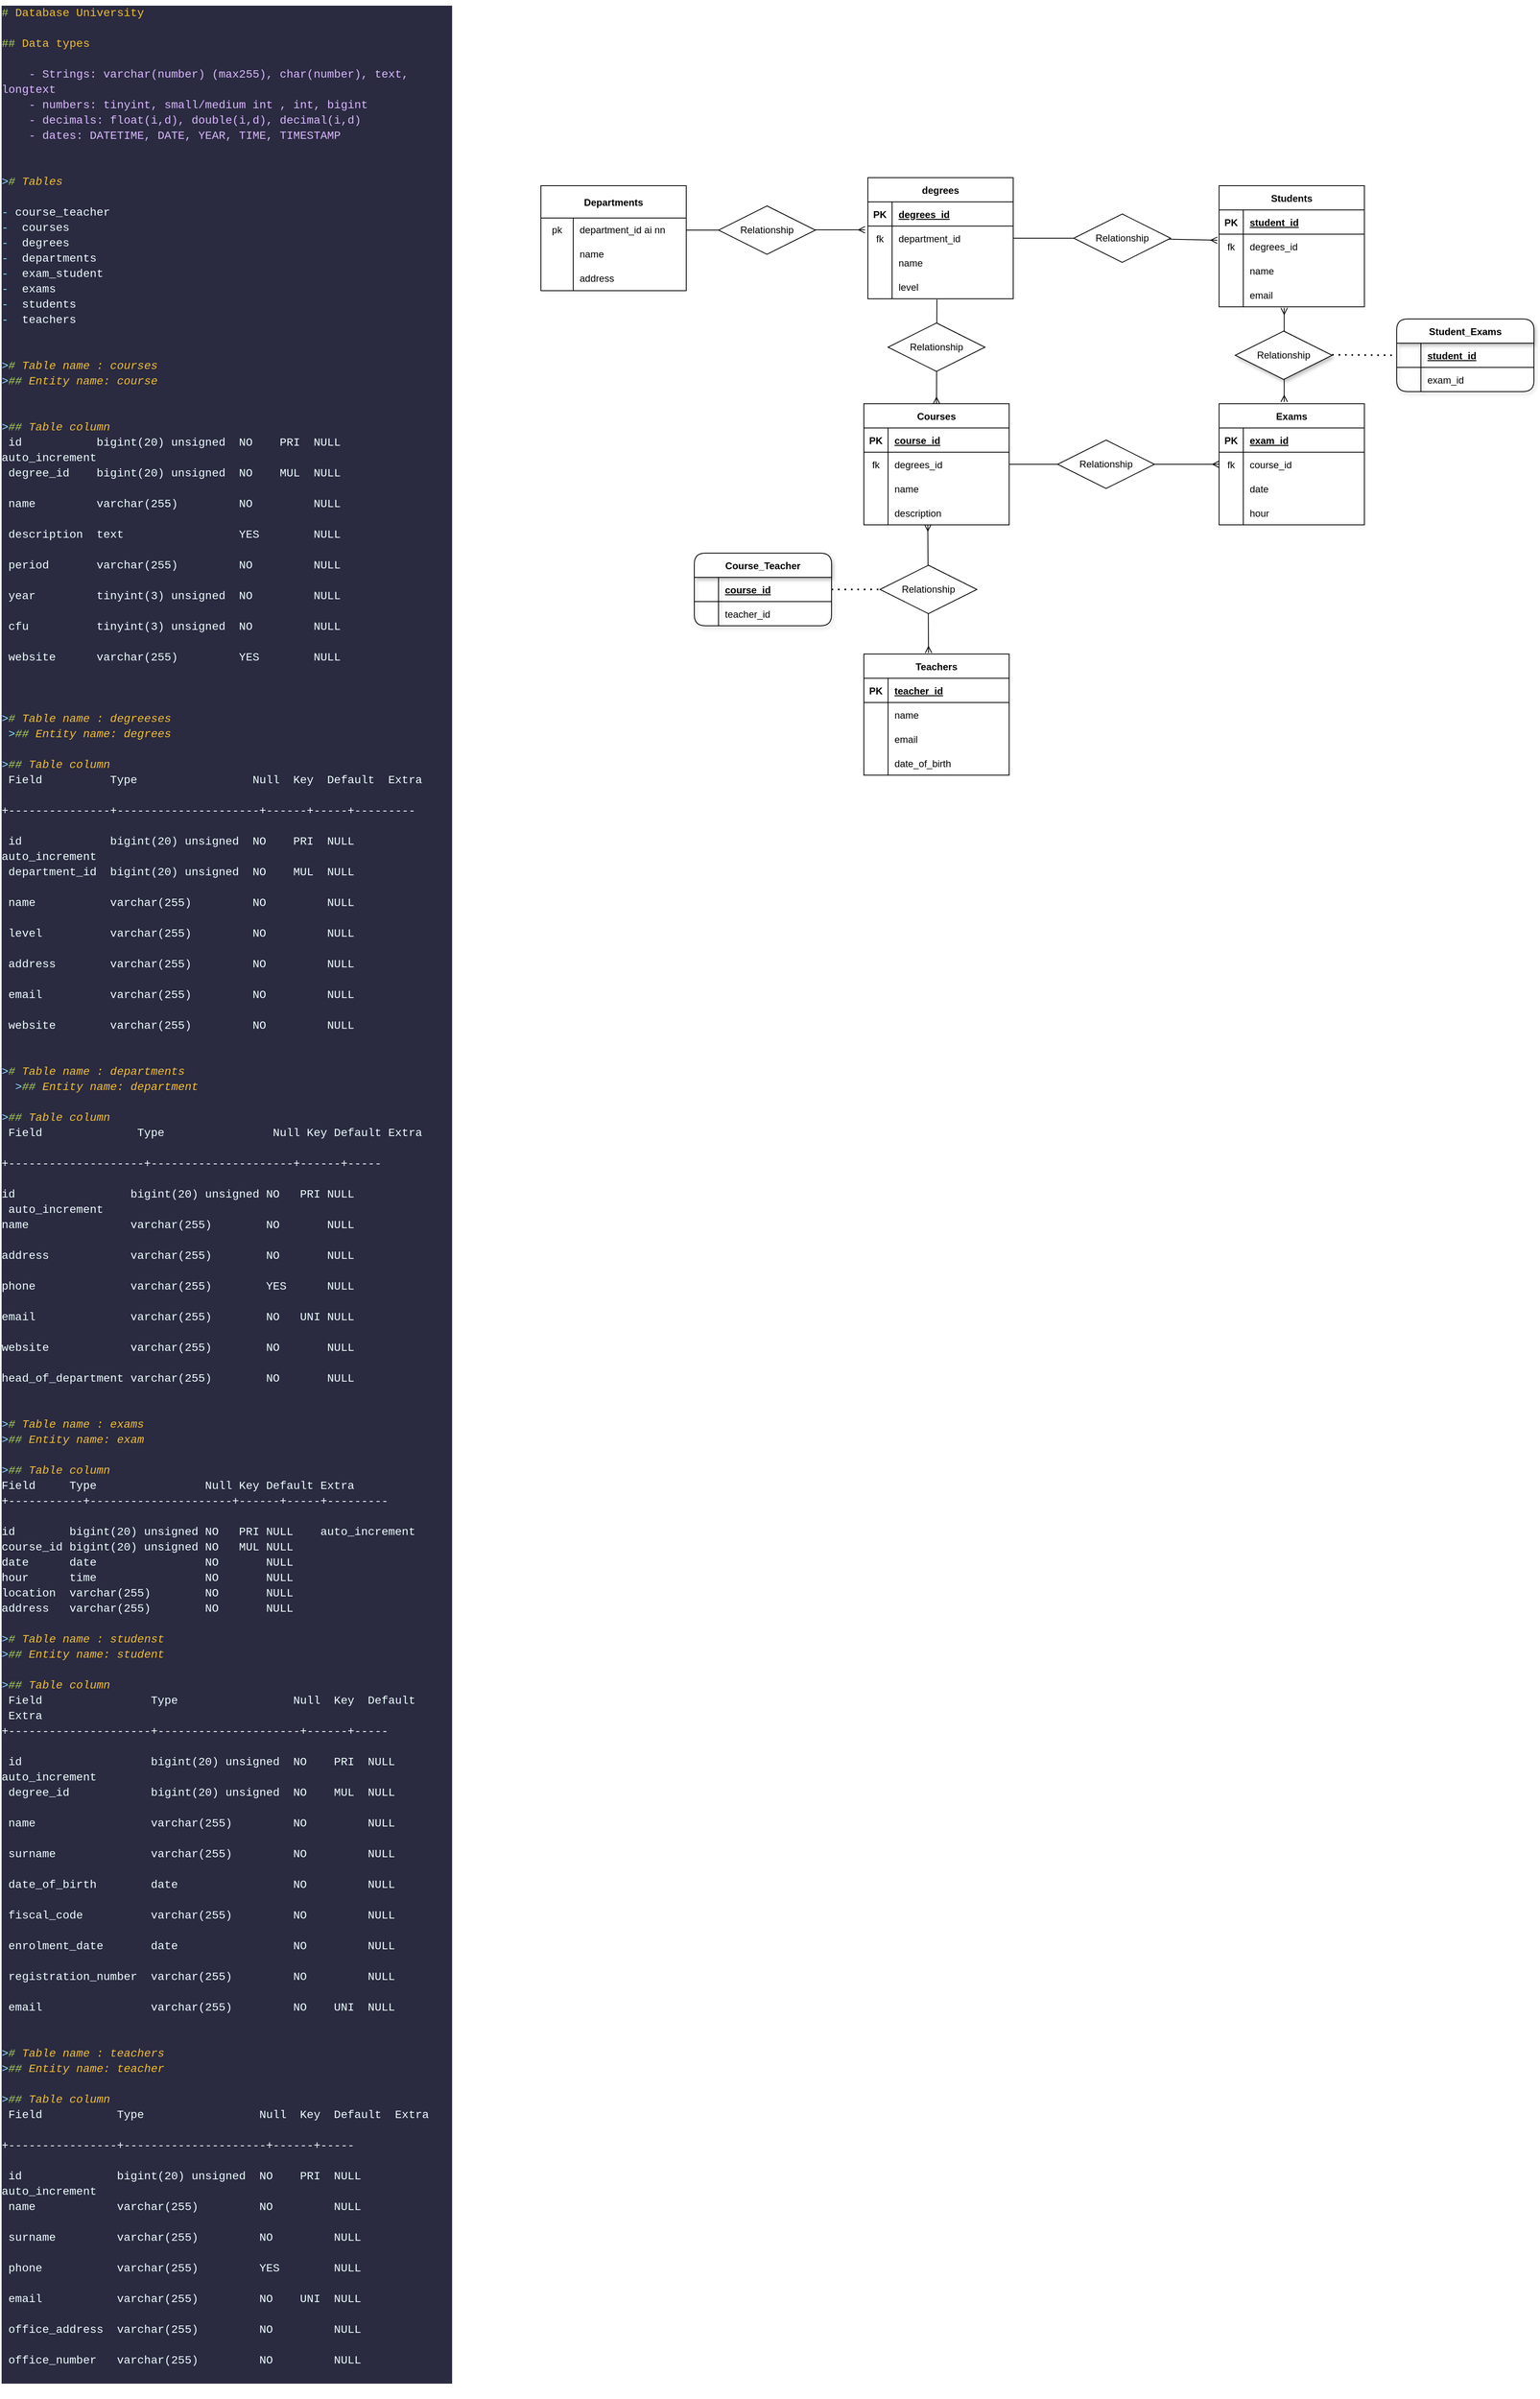 <mxfile>
    <diagram id="84RbEI6IUM697kmq_Zhr" name="Page-1">
        <mxGraphModel dx="1285" dy="1439" grid="1" gridSize="10" guides="1" tooltips="1" connect="1" arrows="1" fold="1" page="1" pageScale="1" pageWidth="850" pageHeight="1100" math="0" shadow="0">
            <root>
                <mxCell id="0"/>
                <mxCell id="1" parent="0"/>
                <mxCell id="3" value="Departments" style="shape=table;startSize=40;container=1;collapsible=0;childLayout=tableLayout;fixedRows=1;rowLines=0;fontStyle=1;" vertex="1" parent="1">
                    <mxGeometry x="-160" y="50" width="180" height="130" as="geometry"/>
                </mxCell>
                <mxCell id="4" value="" style="shape=tableRow;horizontal=0;startSize=0;swimlaneHead=0;swimlaneBody=0;top=0;left=0;bottom=0;right=0;collapsible=0;dropTarget=0;fillColor=none;points=[[0,0.5],[1,0.5]];portConstraint=eastwest;" vertex="1" parent="3">
                    <mxGeometry y="40" width="180" height="30" as="geometry"/>
                </mxCell>
                <mxCell id="5" value="pk" style="shape=partialRectangle;html=1;whiteSpace=wrap;connectable=0;fillColor=none;top=0;left=0;bottom=0;right=0;overflow=hidden;pointerEvents=1;" vertex="1" parent="4">
                    <mxGeometry width="40" height="30" as="geometry">
                        <mxRectangle width="40" height="30" as="alternateBounds"/>
                    </mxGeometry>
                </mxCell>
                <mxCell id="6" value="department_id ai nn&amp;nbsp;" style="shape=partialRectangle;html=1;whiteSpace=wrap;connectable=0;fillColor=none;top=0;left=0;bottom=0;right=0;align=left;spacingLeft=6;overflow=hidden;" vertex="1" parent="4">
                    <mxGeometry x="40" width="140" height="30" as="geometry">
                        <mxRectangle width="140" height="30" as="alternateBounds"/>
                    </mxGeometry>
                </mxCell>
                <mxCell id="7" value="" style="shape=tableRow;horizontal=0;startSize=0;swimlaneHead=0;swimlaneBody=0;top=0;left=0;bottom=0;right=0;collapsible=0;dropTarget=0;fillColor=none;points=[[0,0.5],[1,0.5]];portConstraint=eastwest;" vertex="1" parent="3">
                    <mxGeometry y="70" width="180" height="30" as="geometry"/>
                </mxCell>
                <mxCell id="8" value="" style="shape=partialRectangle;html=1;whiteSpace=wrap;connectable=0;fillColor=none;top=0;left=0;bottom=0;right=0;overflow=hidden;" vertex="1" parent="7">
                    <mxGeometry width="40" height="30" as="geometry">
                        <mxRectangle width="40" height="30" as="alternateBounds"/>
                    </mxGeometry>
                </mxCell>
                <mxCell id="9" value="name" style="shape=partialRectangle;html=1;whiteSpace=wrap;connectable=0;fillColor=none;top=0;left=0;bottom=0;right=0;align=left;spacingLeft=6;overflow=hidden;" vertex="1" parent="7">
                    <mxGeometry x="40" width="140" height="30" as="geometry">
                        <mxRectangle width="140" height="30" as="alternateBounds"/>
                    </mxGeometry>
                </mxCell>
                <mxCell id="10" value="" style="shape=tableRow;horizontal=0;startSize=0;swimlaneHead=0;swimlaneBody=0;top=0;left=0;bottom=0;right=0;collapsible=0;dropTarget=0;fillColor=none;points=[[0,0.5],[1,0.5]];portConstraint=eastwest;" vertex="1" parent="3">
                    <mxGeometry y="100" width="180" height="30" as="geometry"/>
                </mxCell>
                <mxCell id="11" value="" style="shape=partialRectangle;html=1;whiteSpace=wrap;connectable=0;fillColor=none;top=0;left=0;bottom=0;right=0;overflow=hidden;" vertex="1" parent="10">
                    <mxGeometry width="40" height="30" as="geometry">
                        <mxRectangle width="40" height="30" as="alternateBounds"/>
                    </mxGeometry>
                </mxCell>
                <mxCell id="12" value="address" style="shape=partialRectangle;html=1;whiteSpace=wrap;connectable=0;fillColor=none;top=0;left=0;bottom=0;right=0;align=left;spacingLeft=6;overflow=hidden;" vertex="1" parent="10">
                    <mxGeometry x="40" width="140" height="30" as="geometry">
                        <mxRectangle width="140" height="30" as="alternateBounds"/>
                    </mxGeometry>
                </mxCell>
                <mxCell id="13" value="&lt;div style=&quot;color: rgb(223, 223, 226); background-color: rgb(42, 42, 64); font-family: Consolas, &amp;quot;Courier New&amp;quot;, monospace; font-weight: normal; font-size: 14px; line-height: 19px;&quot;&gt;&lt;div&gt;&lt;span style=&quot;color: #acd157;&quot;&gt;# &lt;/span&gt;&lt;span style=&quot;color: #f1be32;&quot;&gt;Database University&lt;/span&gt;&lt;/div&gt;&lt;br&gt;&lt;div&gt;&lt;span style=&quot;color: #acd157;&quot;&gt;## &lt;/span&gt;&lt;span style=&quot;color: #f1be32;&quot;&gt;Data types&lt;/span&gt;&lt;/div&gt;&lt;br&gt;&lt;div&gt;&lt;span style=&quot;color: #dbb8ff;&quot;&gt;&amp;nbsp; &amp;nbsp; - Strings: varchar(number) (max255), char(number), text, longtext&lt;/span&gt;&lt;/div&gt;&lt;div&gt;&lt;span style=&quot;color: #dbb8ff;&quot;&gt;&amp;nbsp; &amp;nbsp; - numbers: tinyint, small/medium int , int, bigint &amp;nbsp; &amp;nbsp; &amp;nbsp; &amp;nbsp;&lt;/span&gt;&lt;/div&gt;&lt;div&gt;&lt;span style=&quot;color: #dbb8ff;&quot;&gt;&amp;nbsp; &amp;nbsp; - decimals: float(i,d), double(i,d), decimal(i,d)&lt;/span&gt;&lt;/div&gt;&lt;div&gt;&lt;span style=&quot;color: #dbb8ff;&quot;&gt;&amp;nbsp; &amp;nbsp; - dates: DATETIME, DATE, YEAR, TIME, TIMESTAMP&lt;/span&gt;&lt;/div&gt;&lt;br&gt;&lt;br&gt;&lt;div&gt;&lt;span style=&quot;color: #89ddff;font-style: italic;&quot;&gt;&amp;gt;&lt;/span&gt;&lt;span style=&quot;color: #acd157;font-style: italic;&quot;&gt;# &lt;/span&gt;&lt;span style=&quot;color: #f1be32;font-style: italic;&quot;&gt;Tables&lt;/span&gt;&lt;/div&gt;&lt;br&gt;&lt;div&gt;&lt;span style=&quot;color: #89ddff;&quot;&gt;-&lt;/span&gt;&lt;span style=&quot;color: #eeffff;&quot;&gt; course_teacher &amp;nbsp; &amp;nbsp; &amp;nbsp; &amp;nbsp; &amp;nbsp;&lt;/span&gt;&lt;/div&gt;&lt;div&gt;&lt;span style=&quot;color: #89ddff;&quot;&gt;-&lt;/span&gt;&lt;span style=&quot;color: #eeffff;&quot;&gt; &amp;nbsp;courses &amp;nbsp; &amp;nbsp; &amp;nbsp; &amp;nbsp; &amp;nbsp; &amp;nbsp; &amp;nbsp; &amp;nbsp; &lt;/span&gt;&lt;/div&gt;&lt;div&gt;&lt;span style=&quot;color: #89ddff;&quot;&gt;-&lt;/span&gt;&lt;span style=&quot;color: #eeffff;&quot;&gt; &amp;nbsp;degrees &amp;nbsp; &amp;nbsp; &amp;nbsp; &amp;nbsp; &amp;nbsp; &amp;nbsp; &amp;nbsp; &amp;nbsp; &lt;/span&gt;&lt;/div&gt;&lt;div&gt;&lt;span style=&quot;color: #89ddff;&quot;&gt;-&lt;/span&gt;&lt;span style=&quot;color: #eeffff;&quot;&gt; &amp;nbsp;departments &amp;nbsp; &amp;nbsp; &amp;nbsp; &amp;nbsp; &amp;nbsp; &amp;nbsp; &lt;/span&gt;&lt;/div&gt;&lt;div&gt;&lt;span style=&quot;color: #89ddff;&quot;&gt;-&lt;/span&gt;&lt;span style=&quot;color: #eeffff;&quot;&gt; &amp;nbsp;exam_student &amp;nbsp; &amp;nbsp; &amp;nbsp; &amp;nbsp; &amp;nbsp; &amp;nbsp;&lt;/span&gt;&lt;/div&gt;&lt;div&gt;&lt;span style=&quot;color: #89ddff;&quot;&gt;-&lt;/span&gt;&lt;span style=&quot;color: #eeffff;&quot;&gt; &amp;nbsp;exams &amp;nbsp; &amp;nbsp; &amp;nbsp; &amp;nbsp; &amp;nbsp; &amp;nbsp; &amp;nbsp; &amp;nbsp; &amp;nbsp; &lt;/span&gt;&lt;/div&gt;&lt;div&gt;&lt;span style=&quot;color: #89ddff;&quot;&gt;-&lt;/span&gt;&lt;span style=&quot;color: #eeffff;&quot;&gt; &amp;nbsp;students &amp;nbsp; &amp;nbsp; &amp;nbsp; &amp;nbsp; &amp;nbsp; &amp;nbsp; &amp;nbsp; &amp;nbsp;&lt;/span&gt;&lt;/div&gt;&lt;div&gt;&lt;span style=&quot;color: #89ddff;&quot;&gt;-&lt;/span&gt;&lt;span style=&quot;color: #eeffff;&quot;&gt; &amp;nbsp;teachers &amp;nbsp; &amp;nbsp; &lt;/span&gt;&lt;/div&gt;&lt;br&gt;&lt;br&gt;&lt;div&gt;&lt;span style=&quot;color: #89ddff;font-style: italic;&quot;&gt;&amp;gt;&lt;/span&gt;&lt;span style=&quot;color: #acd157;font-style: italic;&quot;&gt;# &lt;/span&gt;&lt;span style=&quot;color: #f1be32;font-style: italic;&quot;&gt;Table name : courses&lt;/span&gt;&lt;/div&gt;&lt;div&gt;&lt;span style=&quot;color: #89ddff;font-style: italic;&quot;&gt;&amp;gt;&lt;/span&gt;&lt;span style=&quot;color: #acd157;font-style: italic;&quot;&gt;## &lt;/span&gt;&lt;span style=&quot;color: #f1be32;font-style: italic;&quot;&gt;Entity name: course&lt;/span&gt;&lt;/div&gt;&lt;br&gt;&lt;br&gt;&lt;div&gt;&lt;span style=&quot;color: #89ddff;font-style: italic;&quot;&gt;&amp;gt;&lt;/span&gt;&lt;span style=&quot;color: #acd157;font-style: italic;&quot;&gt;## &lt;/span&gt;&lt;span style=&quot;color: #f1be32;font-style: italic;&quot;&gt;Table column&lt;/span&gt;&lt;span style=&quot;color: #acd157;font-style: italic;&quot;&gt; &lt;/span&gt;&lt;/div&gt;&lt;div&gt;&lt;span style=&quot;color: #eeffff;&quot;&gt;&amp;nbsp;id &amp;nbsp; &amp;nbsp; &amp;nbsp; &amp;nbsp; &amp;nbsp; bigint(20) unsigned &amp;nbsp;NO &amp;nbsp; &amp;nbsp;PRI &amp;nbsp;NULL &amp;nbsp; &amp;nbsp; auto_increment &lt;/span&gt;&lt;/div&gt;&lt;div&gt;&lt;span style=&quot;color: #eeffff;&quot;&gt;&amp;nbsp;degree_id &amp;nbsp; &amp;nbsp;bigint(20) unsigned &amp;nbsp;NO &amp;nbsp; &amp;nbsp;MUL &amp;nbsp;NULL &amp;nbsp; &amp;nbsp; &amp;nbsp; &amp;nbsp; &amp;nbsp; &amp;nbsp; &amp;nbsp; &amp;nbsp; &amp;nbsp; &amp;nbsp;&lt;/span&gt;&lt;/div&gt;&lt;div&gt;&lt;span style=&quot;color: #eeffff;&quot;&gt;&amp;nbsp;name &amp;nbsp; &amp;nbsp; &amp;nbsp; &amp;nbsp; varchar(255) &amp;nbsp; &amp;nbsp; &amp;nbsp; &amp;nbsp; NO &amp;nbsp; &amp;nbsp; &amp;nbsp; &amp;nbsp; NULL &amp;nbsp; &amp;nbsp; &amp;nbsp; &amp;nbsp; &amp;nbsp; &amp;nbsp; &amp;nbsp; &amp;nbsp; &amp;nbsp; &amp;nbsp;&lt;/span&gt;&lt;/div&gt;&lt;div&gt;&lt;span style=&quot;color: #eeffff;&quot;&gt;&amp;nbsp;description &amp;nbsp;text &amp;nbsp; &amp;nbsp; &amp;nbsp; &amp;nbsp; &amp;nbsp; &amp;nbsp; &amp;nbsp; &amp;nbsp; YES &amp;nbsp; &amp;nbsp; &amp;nbsp; &amp;nbsp;NULL &amp;nbsp; &amp;nbsp; &amp;nbsp; &amp;nbsp; &amp;nbsp; &amp;nbsp; &amp;nbsp; &amp;nbsp; &amp;nbsp; &amp;nbsp;&lt;/span&gt;&lt;/div&gt;&lt;div&gt;&lt;span style=&quot;color: #eeffff;&quot;&gt;&amp;nbsp;period &amp;nbsp; &amp;nbsp; &amp;nbsp; varchar(255) &amp;nbsp; &amp;nbsp; &amp;nbsp; &amp;nbsp; NO &amp;nbsp; &amp;nbsp; &amp;nbsp; &amp;nbsp; NULL &amp;nbsp; &amp;nbsp; &amp;nbsp; &amp;nbsp; &amp;nbsp; &amp;nbsp; &amp;nbsp; &amp;nbsp; &amp;nbsp; &amp;nbsp;&lt;/span&gt;&lt;/div&gt;&lt;div&gt;&lt;span style=&quot;color: #eeffff;&quot;&gt;&amp;nbsp;year &amp;nbsp; &amp;nbsp; &amp;nbsp; &amp;nbsp; tinyint(3) unsigned &amp;nbsp;NO &amp;nbsp; &amp;nbsp; &amp;nbsp; &amp;nbsp; NULL &amp;nbsp; &amp;nbsp; &amp;nbsp; &amp;nbsp; &amp;nbsp; &amp;nbsp; &amp;nbsp; &amp;nbsp; &amp;nbsp; &amp;nbsp;&lt;/span&gt;&lt;/div&gt;&lt;div&gt;&lt;span style=&quot;color: #eeffff;&quot;&gt;&amp;nbsp;cfu &amp;nbsp; &amp;nbsp; &amp;nbsp; &amp;nbsp; &amp;nbsp;tinyint(3) unsigned &amp;nbsp;NO &amp;nbsp; &amp;nbsp; &amp;nbsp; &amp;nbsp; NULL &amp;nbsp; &amp;nbsp; &amp;nbsp; &amp;nbsp; &amp;nbsp; &amp;nbsp; &amp;nbsp; &amp;nbsp; &amp;nbsp; &amp;nbsp;&lt;/span&gt;&lt;/div&gt;&lt;div&gt;&lt;span style=&quot;color: #eeffff;&quot;&gt;&amp;nbsp;website &amp;nbsp; &amp;nbsp; &amp;nbsp;varchar(255) &amp;nbsp; &amp;nbsp; &amp;nbsp; &amp;nbsp; YES &amp;nbsp; &amp;nbsp; &amp;nbsp; &amp;nbsp;NULL &amp;nbsp; &amp;nbsp; &amp;nbsp; &amp;nbsp; &amp;nbsp; &amp;nbsp; &amp;nbsp; &amp;nbsp; &amp;nbsp; &amp;nbsp;&lt;/span&gt;&lt;/div&gt;&lt;br&gt;&lt;br&gt;&lt;div&gt;&lt;span style=&quot;color: #89ddff;font-style: italic;&quot;&gt;&amp;gt;&lt;/span&gt;&lt;span style=&quot;color: #acd157;font-style: italic;&quot;&gt;# &lt;/span&gt;&lt;span style=&quot;color: #f1be32;font-style: italic;&quot;&gt;Table name : degreeses&lt;/span&gt;&lt;/div&gt;&lt;div&gt;&lt;span style=&quot;color: #eeffff;font-style: italic;&quot;&gt;&amp;nbsp;&lt;/span&gt;&lt;span style=&quot;color: #89ddff;font-style: italic;&quot;&gt;&amp;gt;&lt;/span&gt;&lt;span style=&quot;color: #acd157;font-style: italic;&quot;&gt;## &lt;/span&gt;&lt;span style=&quot;color: #f1be32;font-style: italic;&quot;&gt;Entity name: degrees&lt;/span&gt;&lt;/div&gt;&lt;br&gt;&lt;div&gt;&lt;span style=&quot;color: #89ddff;font-style: italic;&quot;&gt;&amp;gt;&lt;/span&gt;&lt;span style=&quot;color: #acd157;font-style: italic;&quot;&gt;## &lt;/span&gt;&lt;span style=&quot;color: #f1be32;font-style: italic;&quot;&gt;Table column&lt;/span&gt;&lt;span style=&quot;color: #acd157;font-style: italic;&quot;&gt; &lt;/span&gt;&lt;/div&gt;&lt;div&gt;&lt;span style=&quot;color: #eeffff;&quot;&gt;&amp;nbsp;Field &amp;nbsp; &amp;nbsp; &amp;nbsp; &amp;nbsp; &amp;nbsp;Type &amp;nbsp; &amp;nbsp; &amp;nbsp; &amp;nbsp; &amp;nbsp; &amp;nbsp; &amp;nbsp; &amp;nbsp; Null &amp;nbsp;Key &amp;nbsp;Default &amp;nbsp;Extra &amp;nbsp; &amp;nbsp; &amp;nbsp; &amp;nbsp; &amp;nbsp;&lt;/span&gt;&lt;/div&gt;&lt;div&gt;&lt;span style=&quot;color: #eeffff;&quot;&gt;+---------------+---------------------+------+-----+---------&lt;/span&gt;&lt;/div&gt;&lt;div&gt;&lt;span style=&quot;color: #eeffff;&quot;&gt;&amp;nbsp;&lt;/span&gt;&lt;/div&gt;&lt;div&gt;&lt;span style=&quot;color: #eeffff;&quot;&gt;&amp;nbsp;id &amp;nbsp; &amp;nbsp; &amp;nbsp; &amp;nbsp; &amp;nbsp; &amp;nbsp; bigint(20) unsigned &amp;nbsp;NO &amp;nbsp; &amp;nbsp;PRI &amp;nbsp;NULL &amp;nbsp; &amp;nbsp; auto_increment &lt;/span&gt;&lt;/div&gt;&lt;div&gt;&lt;span style=&quot;color: #eeffff;&quot;&gt;&amp;nbsp;department_id &amp;nbsp;bigint(20) unsigned &amp;nbsp;NO &amp;nbsp; &amp;nbsp;MUL &amp;nbsp;NULL &amp;nbsp; &amp;nbsp; &amp;nbsp; &amp;nbsp; &amp;nbsp; &amp;nbsp; &amp;nbsp; &amp;nbsp; &amp;nbsp; &amp;nbsp;&lt;/span&gt;&lt;/div&gt;&lt;div&gt;&lt;span style=&quot;color: #eeffff;&quot;&gt;&amp;nbsp;name &amp;nbsp; &amp;nbsp; &amp;nbsp; &amp;nbsp; &amp;nbsp; varchar(255) &amp;nbsp; &amp;nbsp; &amp;nbsp; &amp;nbsp; NO &amp;nbsp; &amp;nbsp; &amp;nbsp; &amp;nbsp; NULL &amp;nbsp; &amp;nbsp; &amp;nbsp; &amp;nbsp; &amp;nbsp; &amp;nbsp; &amp;nbsp; &amp;nbsp; &amp;nbsp; &amp;nbsp;&lt;/span&gt;&lt;/div&gt;&lt;div&gt;&lt;span style=&quot;color: #eeffff;&quot;&gt;&amp;nbsp;level &amp;nbsp; &amp;nbsp; &amp;nbsp; &amp;nbsp; &amp;nbsp;varchar(255) &amp;nbsp; &amp;nbsp; &amp;nbsp; &amp;nbsp; NO &amp;nbsp; &amp;nbsp; &amp;nbsp; &amp;nbsp; NULL &amp;nbsp; &amp;nbsp; &amp;nbsp; &amp;nbsp; &amp;nbsp; &amp;nbsp; &amp;nbsp; &amp;nbsp; &amp;nbsp; &amp;nbsp;&lt;/span&gt;&lt;/div&gt;&lt;div&gt;&lt;span style=&quot;color: #eeffff;&quot;&gt;&amp;nbsp;address &amp;nbsp; &amp;nbsp; &amp;nbsp; &amp;nbsp;varchar(255) &amp;nbsp; &amp;nbsp; &amp;nbsp; &amp;nbsp; NO &amp;nbsp; &amp;nbsp; &amp;nbsp; &amp;nbsp; NULL &amp;nbsp; &amp;nbsp; &amp;nbsp; &amp;nbsp; &amp;nbsp; &amp;nbsp; &amp;nbsp; &amp;nbsp; &amp;nbsp; &amp;nbsp;&lt;/span&gt;&lt;/div&gt;&lt;div&gt;&lt;span style=&quot;color: #eeffff;&quot;&gt;&amp;nbsp;email &amp;nbsp; &amp;nbsp; &amp;nbsp; &amp;nbsp; &amp;nbsp;varchar(255) &amp;nbsp; &amp;nbsp; &amp;nbsp; &amp;nbsp; NO &amp;nbsp; &amp;nbsp; &amp;nbsp; &amp;nbsp; NULL &amp;nbsp; &amp;nbsp; &amp;nbsp; &amp;nbsp; &amp;nbsp; &amp;nbsp; &amp;nbsp; &amp;nbsp; &amp;nbsp; &amp;nbsp;&lt;/span&gt;&lt;/div&gt;&lt;div&gt;&lt;span style=&quot;color: #eeffff;&quot;&gt;&amp;nbsp;website &amp;nbsp; &amp;nbsp; &amp;nbsp; &amp;nbsp;varchar(255) &amp;nbsp; &amp;nbsp; &amp;nbsp; &amp;nbsp; NO &amp;nbsp; &amp;nbsp; &amp;nbsp; &amp;nbsp; NULL &amp;nbsp; &amp;nbsp; &amp;nbsp; &amp;nbsp; &amp;nbsp; &amp;nbsp; &amp;nbsp; &amp;nbsp; &amp;nbsp; &amp;nbsp; &amp;nbsp; &lt;/span&gt;&lt;/div&gt;&lt;br&gt;&lt;div&gt;&lt;span style=&quot;color: #89ddff;font-style: italic;&quot;&gt;&amp;gt;&lt;/span&gt;&lt;span style=&quot;color: #acd157;font-style: italic;&quot;&gt;# &lt;/span&gt;&lt;span style=&quot;color: #f1be32;font-style: italic;&quot;&gt;Table name : departments&lt;/span&gt;&lt;/div&gt;&lt;div&gt;&lt;span style=&quot;color: #eeffff;font-style: italic;&quot;&gt;&amp;nbsp; &lt;/span&gt;&lt;span style=&quot;color: #89ddff;font-style: italic;&quot;&gt;&amp;gt;&lt;/span&gt;&lt;span style=&quot;color: #acd157;font-style: italic;&quot;&gt;## &lt;/span&gt;&lt;span style=&quot;color: #f1be32;font-style: italic;&quot;&gt;Entity name: department&lt;/span&gt;&lt;/div&gt;&lt;br&gt;&lt;div&gt;&lt;span style=&quot;color: #89ddff;font-style: italic;&quot;&gt;&amp;gt;&lt;/span&gt;&lt;span style=&quot;color: #acd157;font-style: italic;&quot;&gt;## &lt;/span&gt;&lt;span style=&quot;color: #f1be32;font-style: italic;&quot;&gt;Table column&lt;/span&gt;&lt;span style=&quot;color: #acd157;font-style: italic;&quot;&gt; &lt;/span&gt;&lt;/div&gt;&lt;div&gt;&lt;span style=&quot;color: #eeffff;&quot;&gt;&amp;nbsp;Field &amp;nbsp; &amp;nbsp; &amp;nbsp; &amp;nbsp; &amp;nbsp; &amp;nbsp; &amp;nbsp;Type &amp;nbsp; &amp;nbsp; &amp;nbsp; &amp;nbsp; &amp;nbsp; &amp;nbsp; &amp;nbsp; &amp;nbsp;Null Key Default Extra &amp;nbsp; &amp;nbsp; &amp;nbsp; &amp;nbsp; &lt;/span&gt;&lt;/div&gt;&lt;div&gt;&lt;span style=&quot;color: #eeffff;&quot;&gt;+--------------------+---------------------+------+-----&lt;/span&gt;&lt;/div&gt;&lt;br&gt;&lt;div&gt;&lt;span style=&quot;color: #eeffff;&quot;&gt;id &amp;nbsp; &amp;nbsp; &amp;nbsp; &amp;nbsp; &amp;nbsp; &amp;nbsp; &amp;nbsp; &amp;nbsp; bigint(20) unsigned NO &amp;nbsp; PRI NULL &amp;nbsp; &amp;nbsp;auto_increment&lt;/span&gt;&lt;/div&gt;&lt;div&gt;&lt;span style=&quot;color: #eeffff;&quot;&gt;name &amp;nbsp; &amp;nbsp; &amp;nbsp; &amp;nbsp; &amp;nbsp; &amp;nbsp; &amp;nbsp; varchar(255) &amp;nbsp; &amp;nbsp; &amp;nbsp; &amp;nbsp;NO &amp;nbsp; &amp;nbsp; &amp;nbsp; NULL &amp;nbsp; &amp;nbsp; &amp;nbsp; &amp;nbsp; &amp;nbsp; &amp;nbsp; &amp;nbsp; &amp;nbsp; &amp;nbsp;&lt;/span&gt;&lt;/div&gt;&lt;div&gt;&lt;span style=&quot;color: #eeffff;&quot;&gt;address &amp;nbsp; &amp;nbsp; &amp;nbsp; &amp;nbsp; &amp;nbsp; &amp;nbsp;varchar(255) &amp;nbsp; &amp;nbsp; &amp;nbsp; &amp;nbsp;NO &amp;nbsp; &amp;nbsp; &amp;nbsp; NULL &amp;nbsp; &amp;nbsp; &amp;nbsp; &amp;nbsp; &amp;nbsp; &amp;nbsp; &amp;nbsp; &amp;nbsp; &amp;nbsp;&lt;/span&gt;&lt;/div&gt;&lt;div&gt;&lt;span style=&quot;color: #eeffff;&quot;&gt;phone &amp;nbsp; &amp;nbsp; &amp;nbsp; &amp;nbsp; &amp;nbsp; &amp;nbsp; &amp;nbsp;varchar(255) &amp;nbsp; &amp;nbsp; &amp;nbsp; &amp;nbsp;YES &amp;nbsp; &amp;nbsp; &amp;nbsp;NULL &amp;nbsp; &amp;nbsp; &amp;nbsp; &amp;nbsp; &amp;nbsp; &amp;nbsp; &amp;nbsp; &amp;nbsp; &amp;nbsp;&lt;/span&gt;&lt;/div&gt;&lt;div&gt;&lt;span style=&quot;color: #eeffff;&quot;&gt;email &amp;nbsp; &amp;nbsp; &amp;nbsp; &amp;nbsp; &amp;nbsp; &amp;nbsp; &amp;nbsp;varchar(255) &amp;nbsp; &amp;nbsp; &amp;nbsp; &amp;nbsp;NO &amp;nbsp; UNI NULL &amp;nbsp; &amp;nbsp; &amp;nbsp; &amp;nbsp; &amp;nbsp; &amp;nbsp; &amp;nbsp; &amp;nbsp; &amp;nbsp;&lt;/span&gt;&lt;/div&gt;&lt;div&gt;&lt;span style=&quot;color: #eeffff;&quot;&gt;website &amp;nbsp; &amp;nbsp; &amp;nbsp; &amp;nbsp; &amp;nbsp; &amp;nbsp;varchar(255) &amp;nbsp; &amp;nbsp; &amp;nbsp; &amp;nbsp;NO &amp;nbsp; &amp;nbsp; &amp;nbsp; NULL &amp;nbsp; &amp;nbsp; &amp;nbsp; &amp;nbsp; &amp;nbsp; &amp;nbsp; &amp;nbsp; &amp;nbsp; &amp;nbsp;&lt;/span&gt;&lt;/div&gt;&lt;div&gt;&lt;span style=&quot;color: #eeffff;&quot;&gt;head_of_department varchar(255) &amp;nbsp; &amp;nbsp; &amp;nbsp; &amp;nbsp;NO &amp;nbsp; &amp;nbsp; &amp;nbsp; NULL &amp;nbsp; &amp;nbsp; &amp;nbsp; &amp;nbsp; &amp;nbsp; &amp;nbsp; &amp;nbsp; &amp;nbsp; &amp;nbsp; &amp;nbsp;&lt;/span&gt;&lt;/div&gt;&lt;br&gt;&lt;div&gt;&lt;span style=&quot;color: #89ddff;font-style: italic;&quot;&gt;&amp;gt;&lt;/span&gt;&lt;span style=&quot;color: #acd157;font-style: italic;&quot;&gt;# &lt;/span&gt;&lt;span style=&quot;color: #f1be32;font-style: italic;&quot;&gt;Table name : exams&lt;/span&gt;&lt;/div&gt;&lt;div&gt;&lt;span style=&quot;color: #89ddff;font-style: italic;&quot;&gt;&amp;gt;&lt;/span&gt;&lt;span style=&quot;color: #acd157;font-style: italic;&quot;&gt;## &lt;/span&gt;&lt;span style=&quot;color: #f1be32;font-style: italic;&quot;&gt;Entity name: exam&lt;/span&gt;&lt;/div&gt;&lt;br&gt;&lt;div&gt;&lt;span style=&quot;color: #89ddff;font-style: italic;&quot;&gt;&amp;gt;&lt;/span&gt;&lt;span style=&quot;color: #acd157;font-style: italic;&quot;&gt;## &lt;/span&gt;&lt;span style=&quot;color: #f1be32;font-style: italic;&quot;&gt;Table column&lt;/span&gt;&lt;span style=&quot;color: #acd157;font-style: italic;&quot;&gt; &lt;/span&gt;&lt;/div&gt;&lt;div&gt;&lt;span style=&quot;color: #eeffff;&quot;&gt;Field &amp;nbsp; &amp;nbsp; Type &amp;nbsp; &amp;nbsp; &amp;nbsp; &amp;nbsp; &amp;nbsp; &amp;nbsp; &amp;nbsp; &amp;nbsp;Null Key Default Extra &amp;nbsp; &amp;nbsp; &amp;nbsp; &amp;nbsp; &amp;nbsp;&lt;/span&gt;&lt;/div&gt;&lt;div&gt;&lt;span style=&quot;color: #eeffff;&quot;&gt;+-----------+---------------------+------+-----+---------&lt;/span&gt;&lt;/div&gt;&lt;br&gt;&lt;div&gt;&lt;span style=&quot;color: #eeffff;&quot;&gt;id &amp;nbsp; &amp;nbsp; &amp;nbsp; &amp;nbsp;bigint(20) unsigned NO &amp;nbsp; PRI NULL &amp;nbsp; &amp;nbsp;auto_increment &lt;/span&gt;&lt;/div&gt;&lt;div&gt;&lt;span style=&quot;color: #eeffff;&quot;&gt;course_id bigint(20) unsigned NO &amp;nbsp; MUL NULL &amp;nbsp; &amp;nbsp; &amp;nbsp; &amp;nbsp; &amp;nbsp; &amp;nbsp; &amp;nbsp; &amp;nbsp; &amp;nbsp; &lt;/span&gt;&lt;/div&gt;&lt;div&gt;&lt;span style=&quot;color: #eeffff;&quot;&gt;date &amp;nbsp; &amp;nbsp; &amp;nbsp;date &amp;nbsp; &amp;nbsp; &amp;nbsp; &amp;nbsp; &amp;nbsp; &amp;nbsp; &amp;nbsp; &amp;nbsp;NO &amp;nbsp; &amp;nbsp; &amp;nbsp; NULL &amp;nbsp; &amp;nbsp; &amp;nbsp; &amp;nbsp; &amp;nbsp; &amp;nbsp; &amp;nbsp; &amp;nbsp; &amp;nbsp; &lt;/span&gt;&lt;/div&gt;&lt;div&gt;&lt;span style=&quot;color: #eeffff;&quot;&gt;hour &amp;nbsp; &amp;nbsp; &amp;nbsp;time &amp;nbsp; &amp;nbsp; &amp;nbsp; &amp;nbsp; &amp;nbsp; &amp;nbsp; &amp;nbsp; &amp;nbsp;NO &amp;nbsp; &amp;nbsp; &amp;nbsp; NULL &amp;nbsp; &amp;nbsp; &amp;nbsp; &amp;nbsp; &amp;nbsp; &amp;nbsp; &amp;nbsp; &amp;nbsp; &amp;nbsp; &lt;/span&gt;&lt;/div&gt;&lt;div&gt;&lt;span style=&quot;color: #eeffff;&quot;&gt;location &amp;nbsp;varchar(255) &amp;nbsp; &amp;nbsp; &amp;nbsp; &amp;nbsp;NO &amp;nbsp; &amp;nbsp; &amp;nbsp; NULL &amp;nbsp; &amp;nbsp; &amp;nbsp; &amp;nbsp; &amp;nbsp; &amp;nbsp; &amp;nbsp; &amp;nbsp; &amp;nbsp; &lt;/span&gt;&lt;/div&gt;&lt;div&gt;&lt;span style=&quot;color: #eeffff;&quot;&gt;address &amp;nbsp; varchar(255) &amp;nbsp; &amp;nbsp; &amp;nbsp; &amp;nbsp;NO &amp;nbsp; &amp;nbsp; &amp;nbsp; NULL &amp;nbsp; &amp;nbsp; &amp;nbsp; &amp;nbsp; &amp;nbsp; &amp;nbsp; &amp;nbsp; &amp;nbsp; &amp;nbsp; &amp;nbsp; &lt;/span&gt;&lt;/div&gt;&lt;br&gt;&lt;div&gt;&lt;span style=&quot;color: #89ddff;font-style: italic;&quot;&gt;&amp;gt;&lt;/span&gt;&lt;span style=&quot;color: #acd157;font-style: italic;&quot;&gt;# &lt;/span&gt;&lt;span style=&quot;color: #f1be32;font-style: italic;&quot;&gt;Table name : studenst&lt;/span&gt;&lt;/div&gt;&lt;div&gt;&lt;span style=&quot;color: #89ddff;font-style: italic;&quot;&gt;&amp;gt;&lt;/span&gt;&lt;span style=&quot;color: #acd157;font-style: italic;&quot;&gt;## &lt;/span&gt;&lt;span style=&quot;color: #f1be32;font-style: italic;&quot;&gt;Entity name: student&lt;/span&gt;&lt;/div&gt;&lt;br&gt;&lt;div&gt;&lt;span style=&quot;color: #89ddff;font-style: italic;&quot;&gt;&amp;gt;&lt;/span&gt;&lt;span style=&quot;color: #acd157;font-style: italic;&quot;&gt;## &lt;/span&gt;&lt;span style=&quot;color: #f1be32;font-style: italic;&quot;&gt;Table column&lt;/span&gt;&lt;span style=&quot;color: #acd157;font-style: italic;&quot;&gt; &lt;/span&gt;&lt;/div&gt;&lt;div&gt;&lt;span style=&quot;color: #eeffff;&quot;&gt;&amp;nbsp;Field &amp;nbsp; &amp;nbsp; &amp;nbsp; &amp;nbsp; &amp;nbsp; &amp;nbsp; &amp;nbsp; &amp;nbsp;Type &amp;nbsp; &amp;nbsp; &amp;nbsp; &amp;nbsp; &amp;nbsp; &amp;nbsp; &amp;nbsp; &amp;nbsp; Null &amp;nbsp;Key &amp;nbsp;Default &amp;nbsp;Extra &amp;nbsp; &amp;nbsp; &amp;nbsp; &amp;nbsp; &amp;nbsp;&lt;/span&gt;&lt;/div&gt;&lt;div&gt;&lt;span style=&quot;color: #eeffff;&quot;&gt;+---------------------+---------------------+------+-----&lt;/span&gt;&lt;/div&gt;&lt;br&gt;&lt;div&gt;&lt;span style=&quot;color: #eeffff;&quot;&gt;&amp;nbsp;id &amp;nbsp; &amp;nbsp; &amp;nbsp; &amp;nbsp; &amp;nbsp; &amp;nbsp; &amp;nbsp; &amp;nbsp; &amp;nbsp; bigint(20) unsigned &amp;nbsp;NO &amp;nbsp; &amp;nbsp;PRI &amp;nbsp;NULL &amp;nbsp; &amp;nbsp; auto_increment &lt;/span&gt;&lt;/div&gt;&lt;div&gt;&lt;span style=&quot;color: #eeffff;&quot;&gt;&amp;nbsp;degree_id &amp;nbsp; &amp;nbsp; &amp;nbsp; &amp;nbsp; &amp;nbsp; &amp;nbsp;bigint(20) unsigned &amp;nbsp;NO &amp;nbsp; &amp;nbsp;MUL &amp;nbsp;NULL &amp;nbsp; &amp;nbsp; &amp;nbsp; &amp;nbsp; &amp;nbsp; &amp;nbsp; &amp;nbsp; &amp;nbsp; &amp;nbsp; &amp;nbsp;&lt;/span&gt;&lt;/div&gt;&lt;div&gt;&lt;span style=&quot;color: #eeffff;&quot;&gt;&amp;nbsp;name &amp;nbsp; &amp;nbsp; &amp;nbsp; &amp;nbsp; &amp;nbsp; &amp;nbsp; &amp;nbsp; &amp;nbsp; varchar(255) &amp;nbsp; &amp;nbsp; &amp;nbsp; &amp;nbsp; NO &amp;nbsp; &amp;nbsp; &amp;nbsp; &amp;nbsp; NULL &amp;nbsp; &amp;nbsp; &amp;nbsp; &amp;nbsp; &amp;nbsp; &amp;nbsp; &amp;nbsp; &amp;nbsp; &amp;nbsp; &amp;nbsp;&lt;/span&gt;&lt;/div&gt;&lt;div&gt;&lt;span style=&quot;color: #eeffff;&quot;&gt;&amp;nbsp;surname &amp;nbsp; &amp;nbsp; &amp;nbsp; &amp;nbsp; &amp;nbsp; &amp;nbsp; &amp;nbsp;varchar(255) &amp;nbsp; &amp;nbsp; &amp;nbsp; &amp;nbsp; NO &amp;nbsp; &amp;nbsp; &amp;nbsp; &amp;nbsp; NULL &amp;nbsp; &amp;nbsp; &amp;nbsp; &amp;nbsp; &amp;nbsp; &amp;nbsp; &amp;nbsp; &amp;nbsp; &amp;nbsp; &amp;nbsp;&lt;/span&gt;&lt;/div&gt;&lt;div&gt;&lt;span style=&quot;color: #eeffff;&quot;&gt;&amp;nbsp;date_of_birth &amp;nbsp; &amp;nbsp; &amp;nbsp; &amp;nbsp;date &amp;nbsp; &amp;nbsp; &amp;nbsp; &amp;nbsp; &amp;nbsp; &amp;nbsp; &amp;nbsp; &amp;nbsp; NO &amp;nbsp; &amp;nbsp; &amp;nbsp; &amp;nbsp; NULL &amp;nbsp; &amp;nbsp; &amp;nbsp; &amp;nbsp; &amp;nbsp; &amp;nbsp; &amp;nbsp; &amp;nbsp; &amp;nbsp; &amp;nbsp;&lt;/span&gt;&lt;/div&gt;&lt;div&gt;&lt;span style=&quot;color: #eeffff;&quot;&gt;&amp;nbsp;fiscal_code &amp;nbsp; &amp;nbsp; &amp;nbsp; &amp;nbsp; &amp;nbsp;varchar(255) &amp;nbsp; &amp;nbsp; &amp;nbsp; &amp;nbsp; NO &amp;nbsp; &amp;nbsp; &amp;nbsp; &amp;nbsp; NULL &amp;nbsp; &amp;nbsp; &amp;nbsp; &amp;nbsp; &amp;nbsp; &amp;nbsp; &amp;nbsp; &amp;nbsp; &amp;nbsp; &amp;nbsp;&lt;/span&gt;&lt;/div&gt;&lt;div&gt;&lt;span style=&quot;color: #eeffff;&quot;&gt;&amp;nbsp;enrolment_date &amp;nbsp; &amp;nbsp; &amp;nbsp; date &amp;nbsp; &amp;nbsp; &amp;nbsp; &amp;nbsp; &amp;nbsp; &amp;nbsp; &amp;nbsp; &amp;nbsp; NO &amp;nbsp; &amp;nbsp; &amp;nbsp; &amp;nbsp; NULL &amp;nbsp; &amp;nbsp; &amp;nbsp; &amp;nbsp; &amp;nbsp; &amp;nbsp; &amp;nbsp; &amp;nbsp; &amp;nbsp; &amp;nbsp;&lt;/span&gt;&lt;/div&gt;&lt;div&gt;&lt;span style=&quot;color: #eeffff;&quot;&gt;&amp;nbsp;registration_number &amp;nbsp;varchar(255) &amp;nbsp; &amp;nbsp; &amp;nbsp; &amp;nbsp; NO &amp;nbsp; &amp;nbsp; &amp;nbsp; &amp;nbsp; NULL &amp;nbsp; &amp;nbsp; &amp;nbsp; &amp;nbsp; &amp;nbsp; &amp;nbsp; &amp;nbsp; &amp;nbsp; &amp;nbsp; &amp;nbsp;&lt;/span&gt;&lt;/div&gt;&lt;div&gt;&lt;span style=&quot;color: #eeffff;&quot;&gt;&amp;nbsp;email &amp;nbsp; &amp;nbsp; &amp;nbsp; &amp;nbsp; &amp;nbsp; &amp;nbsp; &amp;nbsp; &amp;nbsp;varchar(255) &amp;nbsp; &amp;nbsp; &amp;nbsp; &amp;nbsp; NO &amp;nbsp; &amp;nbsp;UNI &amp;nbsp;NULL &amp;nbsp; &lt;/span&gt;&lt;/div&gt;&lt;br&gt;&lt;br&gt;&lt;div&gt;&lt;span style=&quot;color: #89ddff;font-style: italic;&quot;&gt;&amp;gt;&lt;/span&gt;&lt;span style=&quot;color: #acd157;font-style: italic;&quot;&gt;# &lt;/span&gt;&lt;span style=&quot;color: #f1be32;font-style: italic;&quot;&gt;Table name : teachers&lt;/span&gt;&lt;/div&gt;&lt;div&gt;&lt;span style=&quot;color: #89ddff;font-style: italic;&quot;&gt;&amp;gt;&lt;/span&gt;&lt;span style=&quot;color: #acd157;font-style: italic;&quot;&gt;## &lt;/span&gt;&lt;span style=&quot;color: #f1be32;font-style: italic;&quot;&gt;Entity name: teacher&lt;/span&gt;&lt;/div&gt;&lt;br&gt;&lt;div&gt;&lt;span style=&quot;color: #89ddff;font-style: italic;&quot;&gt;&amp;gt;&lt;/span&gt;&lt;span style=&quot;color: #acd157;font-style: italic;&quot;&gt;## &lt;/span&gt;&lt;span style=&quot;color: #f1be32;font-style: italic;&quot;&gt;Table column&lt;/span&gt;&lt;span style=&quot;color: #acd157;font-style: italic;&quot;&gt; &lt;/span&gt;&lt;/div&gt;&lt;div&gt;&lt;span style=&quot;color: #eeffff;&quot;&gt;&amp;nbsp;Field &amp;nbsp; &amp;nbsp; &amp;nbsp; &amp;nbsp; &amp;nbsp; Type &amp;nbsp; &amp;nbsp; &amp;nbsp; &amp;nbsp; &amp;nbsp; &amp;nbsp; &amp;nbsp; &amp;nbsp; Null &amp;nbsp;Key &amp;nbsp;Default &amp;nbsp;Extra &amp;nbsp; &amp;nbsp; &amp;nbsp; &amp;nbsp; &amp;nbsp;&lt;/span&gt;&lt;/div&gt;&lt;div&gt;&lt;span style=&quot;color: #eeffff;&quot;&gt;+----------------+---------------------+------+-----&lt;/span&gt;&lt;/div&gt;&lt;br&gt;&lt;div&gt;&lt;span style=&quot;color: #eeffff;&quot;&gt;&amp;nbsp;id &amp;nbsp; &amp;nbsp; &amp;nbsp; &amp;nbsp; &amp;nbsp; &amp;nbsp; &amp;nbsp;bigint(20) unsigned &amp;nbsp;NO &amp;nbsp; &amp;nbsp;PRI &amp;nbsp;NULL &amp;nbsp; &amp;nbsp; auto_increment &lt;/span&gt;&lt;/div&gt;&lt;div&gt;&lt;span style=&quot;color: #eeffff;&quot;&gt;&amp;nbsp;name &amp;nbsp; &amp;nbsp; &amp;nbsp; &amp;nbsp; &amp;nbsp; &amp;nbsp;varchar(255) &amp;nbsp; &amp;nbsp; &amp;nbsp; &amp;nbsp; NO &amp;nbsp; &amp;nbsp; &amp;nbsp; &amp;nbsp; NULL &amp;nbsp; &amp;nbsp; &amp;nbsp; &amp;nbsp; &amp;nbsp; &amp;nbsp; &amp;nbsp; &amp;nbsp; &amp;nbsp; &amp;nbsp;&lt;/span&gt;&lt;/div&gt;&lt;div&gt;&lt;span style=&quot;color: #eeffff;&quot;&gt;&amp;nbsp;surname &amp;nbsp; &amp;nbsp; &amp;nbsp; &amp;nbsp; varchar(255) &amp;nbsp; &amp;nbsp; &amp;nbsp; &amp;nbsp; NO &amp;nbsp; &amp;nbsp; &amp;nbsp; &amp;nbsp; NULL &amp;nbsp; &amp;nbsp; &amp;nbsp; &amp;nbsp; &amp;nbsp; &amp;nbsp; &amp;nbsp; &amp;nbsp; &amp;nbsp; &amp;nbsp;&lt;/span&gt;&lt;/div&gt;&lt;div&gt;&lt;span style=&quot;color: #eeffff;&quot;&gt;&amp;nbsp;phone &amp;nbsp; &amp;nbsp; &amp;nbsp; &amp;nbsp; &amp;nbsp; varchar(255) &amp;nbsp; &amp;nbsp; &amp;nbsp; &amp;nbsp; YES &amp;nbsp; &amp;nbsp; &amp;nbsp; &amp;nbsp;NULL &amp;nbsp; &amp;nbsp; &amp;nbsp; &amp;nbsp; &amp;nbsp; &amp;nbsp; &amp;nbsp; &amp;nbsp; &amp;nbsp; &amp;nbsp;&lt;/span&gt;&lt;/div&gt;&lt;div&gt;&lt;span style=&quot;color: #eeffff;&quot;&gt;&amp;nbsp;email &amp;nbsp; &amp;nbsp; &amp;nbsp; &amp;nbsp; &amp;nbsp; varchar(255) &amp;nbsp; &amp;nbsp; &amp;nbsp; &amp;nbsp; NO &amp;nbsp; &amp;nbsp;UNI &amp;nbsp;NULL &amp;nbsp; &amp;nbsp; &amp;nbsp; &amp;nbsp; &amp;nbsp; &amp;nbsp; &amp;nbsp; &amp;nbsp; &amp;nbsp; &amp;nbsp;&lt;/span&gt;&lt;/div&gt;&lt;div&gt;&lt;span style=&quot;color: #eeffff;&quot;&gt;&amp;nbsp;office_address &amp;nbsp;varchar(255) &amp;nbsp; &amp;nbsp; &amp;nbsp; &amp;nbsp; NO &amp;nbsp; &amp;nbsp; &amp;nbsp; &amp;nbsp; NULL &amp;nbsp; &amp;nbsp; &amp;nbsp; &amp;nbsp; &amp;nbsp; &amp;nbsp; &amp;nbsp; &amp;nbsp; &amp;nbsp; &amp;nbsp;&lt;/span&gt;&lt;/div&gt;&lt;div&gt;&lt;span style=&quot;color: #eeffff;&quot;&gt;&amp;nbsp;office_number &amp;nbsp; varchar(255) &amp;nbsp; &amp;nbsp; &amp;nbsp; &amp;nbsp; NO &amp;nbsp; &amp;nbsp; &amp;nbsp; &amp;nbsp; NULL &amp;nbsp; &amp;nbsp; &amp;nbsp; &amp;nbsp; &amp;nbsp; &amp;nbsp; &amp;nbsp; &amp;nbsp; &lt;/span&gt;&lt;/div&gt;&lt;/div&gt;" style="text;whiteSpace=wrap;html=1;" vertex="1" parent="1">
                    <mxGeometry x="-830" y="-180" width="560" height="2970" as="geometry"/>
                </mxCell>
                <mxCell id="18" value="degrees" style="shape=table;startSize=30;container=1;collapsible=1;childLayout=tableLayout;fixedRows=1;rowLines=0;fontStyle=1;align=center;resizeLast=1;" vertex="1" parent="1">
                    <mxGeometry x="245" y="40" width="180" height="150" as="geometry"/>
                </mxCell>
                <mxCell id="19" value="" style="shape=tableRow;horizontal=0;startSize=0;swimlaneHead=0;swimlaneBody=0;fillColor=none;collapsible=0;dropTarget=0;points=[[0,0.5],[1,0.5]];portConstraint=eastwest;top=0;left=0;right=0;bottom=1;" vertex="1" parent="18">
                    <mxGeometry y="30" width="180" height="30" as="geometry"/>
                </mxCell>
                <mxCell id="20" value="PK" style="shape=partialRectangle;connectable=0;fillColor=none;top=0;left=0;bottom=0;right=0;fontStyle=1;overflow=hidden;" vertex="1" parent="19">
                    <mxGeometry width="30" height="30" as="geometry">
                        <mxRectangle width="30" height="30" as="alternateBounds"/>
                    </mxGeometry>
                </mxCell>
                <mxCell id="21" value="degrees_id" style="shape=partialRectangle;connectable=0;fillColor=none;top=0;left=0;bottom=0;right=0;align=left;spacingLeft=6;fontStyle=5;overflow=hidden;" vertex="1" parent="19">
                    <mxGeometry x="30" width="150" height="30" as="geometry">
                        <mxRectangle width="150" height="30" as="alternateBounds"/>
                    </mxGeometry>
                </mxCell>
                <mxCell id="22" value="" style="shape=tableRow;horizontal=0;startSize=0;swimlaneHead=0;swimlaneBody=0;fillColor=none;collapsible=0;dropTarget=0;points=[[0,0.5],[1,0.5]];portConstraint=eastwest;top=0;left=0;right=0;bottom=0;" vertex="1" parent="18">
                    <mxGeometry y="60" width="180" height="30" as="geometry"/>
                </mxCell>
                <mxCell id="23" value="fk" style="shape=partialRectangle;connectable=0;fillColor=none;top=0;left=0;bottom=0;right=0;editable=1;overflow=hidden;" vertex="1" parent="22">
                    <mxGeometry width="30" height="30" as="geometry">
                        <mxRectangle width="30" height="30" as="alternateBounds"/>
                    </mxGeometry>
                </mxCell>
                <mxCell id="24" value="department_id" style="shape=partialRectangle;connectable=0;fillColor=none;top=0;left=0;bottom=0;right=0;align=left;spacingLeft=6;overflow=hidden;" vertex="1" parent="22">
                    <mxGeometry x="30" width="150" height="30" as="geometry">
                        <mxRectangle width="150" height="30" as="alternateBounds"/>
                    </mxGeometry>
                </mxCell>
                <mxCell id="25" value="" style="shape=tableRow;horizontal=0;startSize=0;swimlaneHead=0;swimlaneBody=0;fillColor=none;collapsible=0;dropTarget=0;points=[[0,0.5],[1,0.5]];portConstraint=eastwest;top=0;left=0;right=0;bottom=0;" vertex="1" parent="18">
                    <mxGeometry y="90" width="180" height="30" as="geometry"/>
                </mxCell>
                <mxCell id="26" value="" style="shape=partialRectangle;connectable=0;fillColor=none;top=0;left=0;bottom=0;right=0;editable=1;overflow=hidden;" vertex="1" parent="25">
                    <mxGeometry width="30" height="30" as="geometry">
                        <mxRectangle width="30" height="30" as="alternateBounds"/>
                    </mxGeometry>
                </mxCell>
                <mxCell id="27" value="name" style="shape=partialRectangle;connectable=0;fillColor=none;top=0;left=0;bottom=0;right=0;align=left;spacingLeft=6;overflow=hidden;" vertex="1" parent="25">
                    <mxGeometry x="30" width="150" height="30" as="geometry">
                        <mxRectangle width="150" height="30" as="alternateBounds"/>
                    </mxGeometry>
                </mxCell>
                <mxCell id="28" value="" style="shape=tableRow;horizontal=0;startSize=0;swimlaneHead=0;swimlaneBody=0;fillColor=none;collapsible=0;dropTarget=0;points=[[0,0.5],[1,0.5]];portConstraint=eastwest;top=0;left=0;right=0;bottom=0;" vertex="1" parent="18">
                    <mxGeometry y="120" width="180" height="30" as="geometry"/>
                </mxCell>
                <mxCell id="29" value="" style="shape=partialRectangle;connectable=0;fillColor=none;top=0;left=0;bottom=0;right=0;editable=1;overflow=hidden;" vertex="1" parent="28">
                    <mxGeometry width="30" height="30" as="geometry">
                        <mxRectangle width="30" height="30" as="alternateBounds"/>
                    </mxGeometry>
                </mxCell>
                <mxCell id="30" value="level" style="shape=partialRectangle;connectable=0;fillColor=none;top=0;left=0;bottom=0;right=0;align=left;spacingLeft=6;overflow=hidden;" vertex="1" parent="28">
                    <mxGeometry x="30" width="150" height="30" as="geometry">
                        <mxRectangle width="150" height="30" as="alternateBounds"/>
                    </mxGeometry>
                </mxCell>
                <mxCell id="33" value="" style="edgeStyle=entityRelationEdgeStyle;fontSize=12;html=1;endArrow=ERmany;rounded=0;entryX=-0.02;entryY=0.153;entryDx=0;entryDy=0;entryPerimeter=0;exitX=1;exitY=0.5;exitDx=0;exitDy=0;" edge="1" parent="1" source="4" target="22">
                    <mxGeometry width="100" height="100" relative="1" as="geometry">
                        <mxPoint x="20" y="100" as="sourcePoint"/>
                        <mxPoint x="80" y="325" as="targetPoint"/>
                    </mxGeometry>
                </mxCell>
                <mxCell id="37" value="Relationship" style="shape=rhombus;perimeter=rhombusPerimeter;whiteSpace=wrap;html=1;align=center;" vertex="1" parent="1">
                    <mxGeometry x="60" y="75" width="120" height="60" as="geometry"/>
                </mxCell>
                <mxCell id="42" value="Courses" style="shape=table;startSize=30;container=1;collapsible=1;childLayout=tableLayout;fixedRows=1;rowLines=0;fontStyle=1;align=center;resizeLast=1;" vertex="1" parent="1">
                    <mxGeometry x="240" y="320" width="180" height="150" as="geometry"/>
                </mxCell>
                <mxCell id="43" value="" style="shape=tableRow;horizontal=0;startSize=0;swimlaneHead=0;swimlaneBody=0;fillColor=none;collapsible=0;dropTarget=0;points=[[0,0.5],[1,0.5]];portConstraint=eastwest;top=0;left=0;right=0;bottom=1;" vertex="1" parent="42">
                    <mxGeometry y="30" width="180" height="30" as="geometry"/>
                </mxCell>
                <mxCell id="44" value="PK" style="shape=partialRectangle;connectable=0;fillColor=none;top=0;left=0;bottom=0;right=0;fontStyle=1;overflow=hidden;" vertex="1" parent="43">
                    <mxGeometry width="30" height="30" as="geometry">
                        <mxRectangle width="30" height="30" as="alternateBounds"/>
                    </mxGeometry>
                </mxCell>
                <mxCell id="45" value="course_id" style="shape=partialRectangle;connectable=0;fillColor=none;top=0;left=0;bottom=0;right=0;align=left;spacingLeft=6;fontStyle=5;overflow=hidden;" vertex="1" parent="43">
                    <mxGeometry x="30" width="150" height="30" as="geometry">
                        <mxRectangle width="150" height="30" as="alternateBounds"/>
                    </mxGeometry>
                </mxCell>
                <mxCell id="46" value="" style="shape=tableRow;horizontal=0;startSize=0;swimlaneHead=0;swimlaneBody=0;fillColor=none;collapsible=0;dropTarget=0;points=[[0,0.5],[1,0.5]];portConstraint=eastwest;top=0;left=0;right=0;bottom=0;" vertex="1" parent="42">
                    <mxGeometry y="60" width="180" height="30" as="geometry"/>
                </mxCell>
                <mxCell id="47" value="fk" style="shape=partialRectangle;connectable=0;fillColor=none;top=0;left=0;bottom=0;right=0;editable=1;overflow=hidden;" vertex="1" parent="46">
                    <mxGeometry width="30" height="30" as="geometry">
                        <mxRectangle width="30" height="30" as="alternateBounds"/>
                    </mxGeometry>
                </mxCell>
                <mxCell id="48" value="degrees_id" style="shape=partialRectangle;connectable=0;fillColor=none;top=0;left=0;bottom=0;right=0;align=left;spacingLeft=6;overflow=hidden;" vertex="1" parent="46">
                    <mxGeometry x="30" width="150" height="30" as="geometry">
                        <mxRectangle width="150" height="30" as="alternateBounds"/>
                    </mxGeometry>
                </mxCell>
                <mxCell id="49" value="" style="shape=tableRow;horizontal=0;startSize=0;swimlaneHead=0;swimlaneBody=0;fillColor=none;collapsible=0;dropTarget=0;points=[[0,0.5],[1,0.5]];portConstraint=eastwest;top=0;left=0;right=0;bottom=0;" vertex="1" parent="42">
                    <mxGeometry y="90" width="180" height="30" as="geometry"/>
                </mxCell>
                <mxCell id="50" value="" style="shape=partialRectangle;connectable=0;fillColor=none;top=0;left=0;bottom=0;right=0;editable=1;overflow=hidden;" vertex="1" parent="49">
                    <mxGeometry width="30" height="30" as="geometry">
                        <mxRectangle width="30" height="30" as="alternateBounds"/>
                    </mxGeometry>
                </mxCell>
                <mxCell id="51" value="name" style="shape=partialRectangle;connectable=0;fillColor=none;top=0;left=0;bottom=0;right=0;align=left;spacingLeft=6;overflow=hidden;" vertex="1" parent="49">
                    <mxGeometry x="30" width="150" height="30" as="geometry">
                        <mxRectangle width="150" height="30" as="alternateBounds"/>
                    </mxGeometry>
                </mxCell>
                <mxCell id="52" value="" style="shape=tableRow;horizontal=0;startSize=0;swimlaneHead=0;swimlaneBody=0;fillColor=none;collapsible=0;dropTarget=0;points=[[0,0.5],[1,0.5]];portConstraint=eastwest;top=0;left=0;right=0;bottom=0;" vertex="1" parent="42">
                    <mxGeometry y="120" width="180" height="30" as="geometry"/>
                </mxCell>
                <mxCell id="53" value="" style="shape=partialRectangle;connectable=0;fillColor=none;top=0;left=0;bottom=0;right=0;editable=1;overflow=hidden;" vertex="1" parent="52">
                    <mxGeometry width="30" height="30" as="geometry">
                        <mxRectangle width="30" height="30" as="alternateBounds"/>
                    </mxGeometry>
                </mxCell>
                <mxCell id="54" value="description" style="shape=partialRectangle;connectable=0;fillColor=none;top=0;left=0;bottom=0;right=0;align=left;spacingLeft=6;overflow=hidden;" vertex="1" parent="52">
                    <mxGeometry x="30" width="150" height="30" as="geometry">
                        <mxRectangle width="150" height="30" as="alternateBounds"/>
                    </mxGeometry>
                </mxCell>
                <mxCell id="56" value="" style="fontSize=12;html=1;endArrow=ERmany;rounded=0;entryX=0.5;entryY=0;entryDx=0;entryDy=0;exitX=0.475;exitY=1.031;exitDx=0;exitDy=0;exitPerimeter=0;" edge="1" parent="1" source="28" target="42">
                    <mxGeometry width="100" height="100" relative="1" as="geometry">
                        <mxPoint x="110" y="200" as="sourcePoint"/>
                        <mxPoint x="150" y="250" as="targetPoint"/>
                        <Array as="points"/>
                    </mxGeometry>
                </mxCell>
                <mxCell id="57" value="Relationship" style="shape=rhombus;perimeter=rhombusPerimeter;whiteSpace=wrap;html=1;align=center;" vertex="1" parent="1">
                    <mxGeometry x="270" y="220" width="120" height="60" as="geometry"/>
                </mxCell>
                <mxCell id="58" value="Students" style="shape=table;startSize=30;container=1;collapsible=1;childLayout=tableLayout;fixedRows=1;rowLines=0;fontStyle=1;align=center;resizeLast=1;" vertex="1" parent="1">
                    <mxGeometry x="680" y="50" width="180" height="150" as="geometry"/>
                </mxCell>
                <mxCell id="59" value="" style="shape=tableRow;horizontal=0;startSize=0;swimlaneHead=0;swimlaneBody=0;fillColor=none;collapsible=0;dropTarget=0;points=[[0,0.5],[1,0.5]];portConstraint=eastwest;top=0;left=0;right=0;bottom=1;" vertex="1" parent="58">
                    <mxGeometry y="30" width="180" height="30" as="geometry"/>
                </mxCell>
                <mxCell id="60" value="PK" style="shape=partialRectangle;connectable=0;fillColor=none;top=0;left=0;bottom=0;right=0;fontStyle=1;overflow=hidden;" vertex="1" parent="59">
                    <mxGeometry width="30" height="30" as="geometry">
                        <mxRectangle width="30" height="30" as="alternateBounds"/>
                    </mxGeometry>
                </mxCell>
                <mxCell id="61" value="student_id" style="shape=partialRectangle;connectable=0;fillColor=none;top=0;left=0;bottom=0;right=0;align=left;spacingLeft=6;fontStyle=5;overflow=hidden;" vertex="1" parent="59">
                    <mxGeometry x="30" width="150" height="30" as="geometry">
                        <mxRectangle width="150" height="30" as="alternateBounds"/>
                    </mxGeometry>
                </mxCell>
                <mxCell id="62" value="" style="shape=tableRow;horizontal=0;startSize=0;swimlaneHead=0;swimlaneBody=0;fillColor=none;collapsible=0;dropTarget=0;points=[[0,0.5],[1,0.5]];portConstraint=eastwest;top=0;left=0;right=0;bottom=0;" vertex="1" parent="58">
                    <mxGeometry y="60" width="180" height="30" as="geometry"/>
                </mxCell>
                <mxCell id="63" value="fk" style="shape=partialRectangle;connectable=0;fillColor=none;top=0;left=0;bottom=0;right=0;editable=1;overflow=hidden;" vertex="1" parent="62">
                    <mxGeometry width="30" height="30" as="geometry">
                        <mxRectangle width="30" height="30" as="alternateBounds"/>
                    </mxGeometry>
                </mxCell>
                <mxCell id="64" value="degrees_id" style="shape=partialRectangle;connectable=0;fillColor=none;top=0;left=0;bottom=0;right=0;align=left;spacingLeft=6;overflow=hidden;" vertex="1" parent="62">
                    <mxGeometry x="30" width="150" height="30" as="geometry">
                        <mxRectangle width="150" height="30" as="alternateBounds"/>
                    </mxGeometry>
                </mxCell>
                <mxCell id="65" value="" style="shape=tableRow;horizontal=0;startSize=0;swimlaneHead=0;swimlaneBody=0;fillColor=none;collapsible=0;dropTarget=0;points=[[0,0.5],[1,0.5]];portConstraint=eastwest;top=0;left=0;right=0;bottom=0;" vertex="1" parent="58">
                    <mxGeometry y="90" width="180" height="30" as="geometry"/>
                </mxCell>
                <mxCell id="66" value="" style="shape=partialRectangle;connectable=0;fillColor=none;top=0;left=0;bottom=0;right=0;editable=1;overflow=hidden;" vertex="1" parent="65">
                    <mxGeometry width="30" height="30" as="geometry">
                        <mxRectangle width="30" height="30" as="alternateBounds"/>
                    </mxGeometry>
                </mxCell>
                <mxCell id="67" value="name" style="shape=partialRectangle;connectable=0;fillColor=none;top=0;left=0;bottom=0;right=0;align=left;spacingLeft=6;overflow=hidden;" vertex="1" parent="65">
                    <mxGeometry x="30" width="150" height="30" as="geometry">
                        <mxRectangle width="150" height="30" as="alternateBounds"/>
                    </mxGeometry>
                </mxCell>
                <mxCell id="68" value="" style="shape=tableRow;horizontal=0;startSize=0;swimlaneHead=0;swimlaneBody=0;fillColor=none;collapsible=0;dropTarget=0;points=[[0,0.5],[1,0.5]];portConstraint=eastwest;top=0;left=0;right=0;bottom=0;" vertex="1" parent="58">
                    <mxGeometry y="120" width="180" height="30" as="geometry"/>
                </mxCell>
                <mxCell id="69" value="" style="shape=partialRectangle;connectable=0;fillColor=none;top=0;left=0;bottom=0;right=0;editable=1;overflow=hidden;" vertex="1" parent="68">
                    <mxGeometry width="30" height="30" as="geometry">
                        <mxRectangle width="30" height="30" as="alternateBounds"/>
                    </mxGeometry>
                </mxCell>
                <mxCell id="70" value="email" style="shape=partialRectangle;connectable=0;fillColor=none;top=0;left=0;bottom=0;right=0;align=left;spacingLeft=6;overflow=hidden;" vertex="1" parent="68">
                    <mxGeometry x="30" width="150" height="30" as="geometry">
                        <mxRectangle width="150" height="30" as="alternateBounds"/>
                    </mxGeometry>
                </mxCell>
                <mxCell id="71" value="" style="fontSize=12;html=1;endArrow=ERmany;rounded=0;exitX=1;exitY=0.5;exitDx=0;exitDy=0;entryX=-0.012;entryY=0.251;entryDx=0;entryDy=0;entryPerimeter=0;" edge="1" parent="1" source="22" target="62">
                    <mxGeometry width="100" height="100" relative="1" as="geometry">
                        <mxPoint x="430" y="120" as="sourcePoint"/>
                        <mxPoint x="720" y="115" as="targetPoint"/>
                        <Array as="points">
                            <mxPoint x="561" y="115"/>
                        </Array>
                    </mxGeometry>
                </mxCell>
                <mxCell id="72" value="Relationship" style="shape=rhombus;perimeter=rhombusPerimeter;whiteSpace=wrap;html=1;align=center;" vertex="1" parent="1">
                    <mxGeometry x="500" y="85" width="120" height="60" as="geometry"/>
                </mxCell>
                <mxCell id="73" value="Teachers" style="shape=table;startSize=30;container=1;collapsible=1;childLayout=tableLayout;fixedRows=1;rowLines=0;fontStyle=1;align=center;resizeLast=1;" vertex="1" parent="1">
                    <mxGeometry x="240" y="630" width="180" height="150" as="geometry"/>
                </mxCell>
                <mxCell id="74" value="" style="shape=tableRow;horizontal=0;startSize=0;swimlaneHead=0;swimlaneBody=0;fillColor=none;collapsible=0;dropTarget=0;points=[[0,0.5],[1,0.5]];portConstraint=eastwest;top=0;left=0;right=0;bottom=1;" vertex="1" parent="73">
                    <mxGeometry y="30" width="180" height="30" as="geometry"/>
                </mxCell>
                <mxCell id="75" value="PK" style="shape=partialRectangle;connectable=0;fillColor=none;top=0;left=0;bottom=0;right=0;fontStyle=1;overflow=hidden;" vertex="1" parent="74">
                    <mxGeometry width="30" height="30" as="geometry">
                        <mxRectangle width="30" height="30" as="alternateBounds"/>
                    </mxGeometry>
                </mxCell>
                <mxCell id="76" value="teacher_id" style="shape=partialRectangle;connectable=0;fillColor=none;top=0;left=0;bottom=0;right=0;align=left;spacingLeft=6;fontStyle=5;overflow=hidden;" vertex="1" parent="74">
                    <mxGeometry x="30" width="150" height="30" as="geometry">
                        <mxRectangle width="150" height="30" as="alternateBounds"/>
                    </mxGeometry>
                </mxCell>
                <mxCell id="77" value="" style="shape=tableRow;horizontal=0;startSize=0;swimlaneHead=0;swimlaneBody=0;fillColor=none;collapsible=0;dropTarget=0;points=[[0,0.5],[1,0.5]];portConstraint=eastwest;top=0;left=0;right=0;bottom=0;" vertex="1" parent="73">
                    <mxGeometry y="60" width="180" height="30" as="geometry"/>
                </mxCell>
                <mxCell id="78" value="" style="shape=partialRectangle;connectable=0;fillColor=none;top=0;left=0;bottom=0;right=0;editable=1;overflow=hidden;" vertex="1" parent="77">
                    <mxGeometry width="30" height="30" as="geometry">
                        <mxRectangle width="30" height="30" as="alternateBounds"/>
                    </mxGeometry>
                </mxCell>
                <mxCell id="79" value="name" style="shape=partialRectangle;connectable=0;fillColor=none;top=0;left=0;bottom=0;right=0;align=left;spacingLeft=6;overflow=hidden;" vertex="1" parent="77">
                    <mxGeometry x="30" width="150" height="30" as="geometry">
                        <mxRectangle width="150" height="30" as="alternateBounds"/>
                    </mxGeometry>
                </mxCell>
                <mxCell id="80" value="" style="shape=tableRow;horizontal=0;startSize=0;swimlaneHead=0;swimlaneBody=0;fillColor=none;collapsible=0;dropTarget=0;points=[[0,0.5],[1,0.5]];portConstraint=eastwest;top=0;left=0;right=0;bottom=0;" vertex="1" parent="73">
                    <mxGeometry y="90" width="180" height="30" as="geometry"/>
                </mxCell>
                <mxCell id="81" value="" style="shape=partialRectangle;connectable=0;fillColor=none;top=0;left=0;bottom=0;right=0;editable=1;overflow=hidden;" vertex="1" parent="80">
                    <mxGeometry width="30" height="30" as="geometry">
                        <mxRectangle width="30" height="30" as="alternateBounds"/>
                    </mxGeometry>
                </mxCell>
                <mxCell id="82" value="email" style="shape=partialRectangle;connectable=0;fillColor=none;top=0;left=0;bottom=0;right=0;align=left;spacingLeft=6;overflow=hidden;" vertex="1" parent="80">
                    <mxGeometry x="30" width="150" height="30" as="geometry">
                        <mxRectangle width="150" height="30" as="alternateBounds"/>
                    </mxGeometry>
                </mxCell>
                <mxCell id="83" value="" style="shape=tableRow;horizontal=0;startSize=0;swimlaneHead=0;swimlaneBody=0;fillColor=none;collapsible=0;dropTarget=0;points=[[0,0.5],[1,0.5]];portConstraint=eastwest;top=0;left=0;right=0;bottom=0;" vertex="1" parent="73">
                    <mxGeometry y="120" width="180" height="30" as="geometry"/>
                </mxCell>
                <mxCell id="84" value="" style="shape=partialRectangle;connectable=0;fillColor=none;top=0;left=0;bottom=0;right=0;editable=1;overflow=hidden;" vertex="1" parent="83">
                    <mxGeometry width="30" height="30" as="geometry">
                        <mxRectangle width="30" height="30" as="alternateBounds"/>
                    </mxGeometry>
                </mxCell>
                <mxCell id="85" value="date_of_birth" style="shape=partialRectangle;connectable=0;fillColor=none;top=0;left=0;bottom=0;right=0;align=left;spacingLeft=6;overflow=hidden;" vertex="1" parent="83">
                    <mxGeometry x="30" width="150" height="30" as="geometry">
                        <mxRectangle width="150" height="30" as="alternateBounds"/>
                    </mxGeometry>
                </mxCell>
                <mxCell id="87" value="" style="fontSize=12;html=1;endArrow=ERmany;startArrow=ERmany;rounded=0;entryX=0.445;entryY=-0.009;entryDx=0;entryDy=0;entryPerimeter=0;exitX=0.44;exitY=0.984;exitDx=0;exitDy=0;exitPerimeter=0;" edge="1" parent="1" source="52" target="73">
                    <mxGeometry width="100" height="100" relative="1" as="geometry">
                        <mxPoint x="150" y="520" as="sourcePoint"/>
                        <mxPoint x="210" y="650" as="targetPoint"/>
                    </mxGeometry>
                </mxCell>
                <mxCell id="88" value="Relationship" style="shape=rhombus;perimeter=rhombusPerimeter;whiteSpace=wrap;html=1;align=center;" vertex="1" parent="1">
                    <mxGeometry x="260" y="520" width="120" height="60" as="geometry"/>
                </mxCell>
                <mxCell id="93" value="Course_Teacher" style="shape=table;startSize=30;container=1;collapsible=1;childLayout=tableLayout;fixedRows=1;rowLines=0;fontStyle=1;align=center;resizeLast=1;rounded=1;shadow=1;" vertex="1" parent="1">
                    <mxGeometry x="30" y="505" width="170" height="90" as="geometry"/>
                </mxCell>
                <mxCell id="94" value="" style="shape=tableRow;horizontal=0;startSize=0;swimlaneHead=0;swimlaneBody=0;fillColor=none;collapsible=0;dropTarget=0;points=[[0,0.5],[1,0.5]];portConstraint=eastwest;top=0;left=0;right=0;bottom=1;" vertex="1" parent="93">
                    <mxGeometry y="30" width="170" height="30" as="geometry"/>
                </mxCell>
                <mxCell id="95" value="" style="shape=partialRectangle;connectable=0;fillColor=none;top=0;left=0;bottom=0;right=0;fontStyle=1;overflow=hidden;" vertex="1" parent="94">
                    <mxGeometry width="30" height="30" as="geometry">
                        <mxRectangle width="30" height="30" as="alternateBounds"/>
                    </mxGeometry>
                </mxCell>
                <mxCell id="96" value="course_id" style="shape=partialRectangle;connectable=0;fillColor=none;top=0;left=0;bottom=0;right=0;align=left;spacingLeft=6;fontStyle=5;overflow=hidden;" vertex="1" parent="94">
                    <mxGeometry x="30" width="140" height="30" as="geometry">
                        <mxRectangle width="140" height="30" as="alternateBounds"/>
                    </mxGeometry>
                </mxCell>
                <mxCell id="97" value="" style="shape=tableRow;horizontal=0;startSize=0;swimlaneHead=0;swimlaneBody=0;fillColor=none;collapsible=0;dropTarget=0;points=[[0,0.5],[1,0.5]];portConstraint=eastwest;top=0;left=0;right=0;bottom=0;" vertex="1" parent="93">
                    <mxGeometry y="60" width="170" height="30" as="geometry"/>
                </mxCell>
                <mxCell id="98" value="" style="shape=partialRectangle;connectable=0;fillColor=none;top=0;left=0;bottom=0;right=0;editable=1;overflow=hidden;" vertex="1" parent="97">
                    <mxGeometry width="30" height="30" as="geometry">
                        <mxRectangle width="30" height="30" as="alternateBounds"/>
                    </mxGeometry>
                </mxCell>
                <mxCell id="99" value="teacher_id" style="shape=partialRectangle;connectable=0;fillColor=none;top=0;left=0;bottom=0;right=0;align=left;spacingLeft=6;overflow=hidden;" vertex="1" parent="97">
                    <mxGeometry x="30" width="140" height="30" as="geometry">
                        <mxRectangle width="140" height="30" as="alternateBounds"/>
                    </mxGeometry>
                </mxCell>
                <mxCell id="106" value="" style="endArrow=none;dashed=1;html=1;dashPattern=1 3;strokeWidth=2;rounded=0;entryX=0;entryY=0.5;entryDx=0;entryDy=0;exitX=1;exitY=0.5;exitDx=0;exitDy=0;" edge="1" parent="1" source="94" target="88">
                    <mxGeometry width="50" height="50" relative="1" as="geometry">
                        <mxPoint x="210" y="550" as="sourcePoint"/>
                        <mxPoint x="250" y="505" as="targetPoint"/>
                    </mxGeometry>
                </mxCell>
                <mxCell id="109" value="Exams" style="shape=table;startSize=30;container=1;collapsible=1;childLayout=tableLayout;fixedRows=1;rowLines=0;fontStyle=1;align=center;resizeLast=1;" vertex="1" parent="1">
                    <mxGeometry x="680" y="320" width="180" height="150" as="geometry"/>
                </mxCell>
                <mxCell id="110" value="" style="shape=tableRow;horizontal=0;startSize=0;swimlaneHead=0;swimlaneBody=0;fillColor=none;collapsible=0;dropTarget=0;points=[[0,0.5],[1,0.5]];portConstraint=eastwest;top=0;left=0;right=0;bottom=1;" vertex="1" parent="109">
                    <mxGeometry y="30" width="180" height="30" as="geometry"/>
                </mxCell>
                <mxCell id="111" value="PK" style="shape=partialRectangle;connectable=0;fillColor=none;top=0;left=0;bottom=0;right=0;fontStyle=1;overflow=hidden;" vertex="1" parent="110">
                    <mxGeometry width="30" height="30" as="geometry">
                        <mxRectangle width="30" height="30" as="alternateBounds"/>
                    </mxGeometry>
                </mxCell>
                <mxCell id="112" value="exam_id" style="shape=partialRectangle;connectable=0;fillColor=none;top=0;left=0;bottom=0;right=0;align=left;spacingLeft=6;fontStyle=5;overflow=hidden;" vertex="1" parent="110">
                    <mxGeometry x="30" width="150" height="30" as="geometry">
                        <mxRectangle width="150" height="30" as="alternateBounds"/>
                    </mxGeometry>
                </mxCell>
                <mxCell id="113" value="" style="shape=tableRow;horizontal=0;startSize=0;swimlaneHead=0;swimlaneBody=0;fillColor=none;collapsible=0;dropTarget=0;points=[[0,0.5],[1,0.5]];portConstraint=eastwest;top=0;left=0;right=0;bottom=0;" vertex="1" parent="109">
                    <mxGeometry y="60" width="180" height="30" as="geometry"/>
                </mxCell>
                <mxCell id="114" value="fk" style="shape=partialRectangle;connectable=0;fillColor=none;top=0;left=0;bottom=0;right=0;editable=1;overflow=hidden;" vertex="1" parent="113">
                    <mxGeometry width="30" height="30" as="geometry">
                        <mxRectangle width="30" height="30" as="alternateBounds"/>
                    </mxGeometry>
                </mxCell>
                <mxCell id="115" value="course_id" style="shape=partialRectangle;connectable=0;fillColor=none;top=0;left=0;bottom=0;right=0;align=left;spacingLeft=6;overflow=hidden;" vertex="1" parent="113">
                    <mxGeometry x="30" width="150" height="30" as="geometry">
                        <mxRectangle width="150" height="30" as="alternateBounds"/>
                    </mxGeometry>
                </mxCell>
                <mxCell id="116" value="" style="shape=tableRow;horizontal=0;startSize=0;swimlaneHead=0;swimlaneBody=0;fillColor=none;collapsible=0;dropTarget=0;points=[[0,0.5],[1,0.5]];portConstraint=eastwest;top=0;left=0;right=0;bottom=0;" vertex="1" parent="109">
                    <mxGeometry y="90" width="180" height="30" as="geometry"/>
                </mxCell>
                <mxCell id="117" value="" style="shape=partialRectangle;connectable=0;fillColor=none;top=0;left=0;bottom=0;right=0;editable=1;overflow=hidden;" vertex="1" parent="116">
                    <mxGeometry width="30" height="30" as="geometry">
                        <mxRectangle width="30" height="30" as="alternateBounds"/>
                    </mxGeometry>
                </mxCell>
                <mxCell id="118" value="date" style="shape=partialRectangle;connectable=0;fillColor=none;top=0;left=0;bottom=0;right=0;align=left;spacingLeft=6;overflow=hidden;" vertex="1" parent="116">
                    <mxGeometry x="30" width="150" height="30" as="geometry">
                        <mxRectangle width="150" height="30" as="alternateBounds"/>
                    </mxGeometry>
                </mxCell>
                <mxCell id="119" value="" style="shape=tableRow;horizontal=0;startSize=0;swimlaneHead=0;swimlaneBody=0;fillColor=none;collapsible=0;dropTarget=0;points=[[0,0.5],[1,0.5]];portConstraint=eastwest;top=0;left=0;right=0;bottom=0;" vertex="1" parent="109">
                    <mxGeometry y="120" width="180" height="30" as="geometry"/>
                </mxCell>
                <mxCell id="120" value="" style="shape=partialRectangle;connectable=0;fillColor=none;top=0;left=0;bottom=0;right=0;editable=1;overflow=hidden;" vertex="1" parent="119">
                    <mxGeometry width="30" height="30" as="geometry">
                        <mxRectangle width="30" height="30" as="alternateBounds"/>
                    </mxGeometry>
                </mxCell>
                <mxCell id="121" value="hour" style="shape=partialRectangle;connectable=0;fillColor=none;top=0;left=0;bottom=0;right=0;align=left;spacingLeft=6;overflow=hidden;" vertex="1" parent="119">
                    <mxGeometry x="30" width="150" height="30" as="geometry">
                        <mxRectangle width="150" height="30" as="alternateBounds"/>
                    </mxGeometry>
                </mxCell>
                <mxCell id="122" value="" style="fontSize=12;html=1;endArrow=ERmany;rounded=0;exitX=1;exitY=0.5;exitDx=0;exitDy=0;entryX=0;entryY=0.5;entryDx=0;entryDy=0;" edge="1" parent="1" source="46" target="113">
                    <mxGeometry width="100" height="100" relative="1" as="geometry">
                        <mxPoint x="490" y="410" as="sourcePoint"/>
                        <mxPoint x="590" y="310" as="targetPoint"/>
                    </mxGeometry>
                </mxCell>
                <mxCell id="123" value="Relationship" style="shape=rhombus;perimeter=rhombusPerimeter;whiteSpace=wrap;html=1;align=center;" vertex="1" parent="1">
                    <mxGeometry x="480" y="365" width="120" height="60" as="geometry"/>
                </mxCell>
                <mxCell id="130" value="Student_Exams" style="shape=table;startSize=30;container=1;collapsible=1;childLayout=tableLayout;fixedRows=1;rowLines=0;fontStyle=1;align=center;resizeLast=1;rounded=1;shadow=1;" vertex="1" parent="1">
                    <mxGeometry x="900" y="215" width="170" height="90" as="geometry"/>
                </mxCell>
                <mxCell id="131" value="" style="shape=tableRow;horizontal=0;startSize=0;swimlaneHead=0;swimlaneBody=0;fillColor=none;collapsible=0;dropTarget=0;points=[[0,0.5],[1,0.5]];portConstraint=eastwest;top=0;left=0;right=0;bottom=1;" vertex="1" parent="130">
                    <mxGeometry y="30" width="170" height="30" as="geometry"/>
                </mxCell>
                <mxCell id="132" value="" style="shape=partialRectangle;connectable=0;fillColor=none;top=0;left=0;bottom=0;right=0;fontStyle=1;overflow=hidden;" vertex="1" parent="131">
                    <mxGeometry width="30" height="30" as="geometry">
                        <mxRectangle width="30" height="30" as="alternateBounds"/>
                    </mxGeometry>
                </mxCell>
                <mxCell id="133" value="student_id" style="shape=partialRectangle;connectable=0;fillColor=none;top=0;left=0;bottom=0;right=0;align=left;spacingLeft=6;fontStyle=5;overflow=hidden;" vertex="1" parent="131">
                    <mxGeometry x="30" width="140" height="30" as="geometry">
                        <mxRectangle width="140" height="30" as="alternateBounds"/>
                    </mxGeometry>
                </mxCell>
                <mxCell id="134" value="" style="shape=tableRow;horizontal=0;startSize=0;swimlaneHead=0;swimlaneBody=0;fillColor=none;collapsible=0;dropTarget=0;points=[[0,0.5],[1,0.5]];portConstraint=eastwest;top=0;left=0;right=0;bottom=0;" vertex="1" parent="130">
                    <mxGeometry y="60" width="170" height="30" as="geometry"/>
                </mxCell>
                <mxCell id="135" value="" style="shape=partialRectangle;connectable=0;fillColor=none;top=0;left=0;bottom=0;right=0;editable=1;overflow=hidden;" vertex="1" parent="134">
                    <mxGeometry width="30" height="30" as="geometry">
                        <mxRectangle width="30" height="30" as="alternateBounds"/>
                    </mxGeometry>
                </mxCell>
                <mxCell id="136" value="exam_id" style="shape=partialRectangle;connectable=0;fillColor=none;top=0;left=0;bottom=0;right=0;align=left;spacingLeft=6;overflow=hidden;" vertex="1" parent="134">
                    <mxGeometry x="30" width="140" height="30" as="geometry">
                        <mxRectangle width="140" height="30" as="alternateBounds"/>
                    </mxGeometry>
                </mxCell>
                <mxCell id="137" value="" style="endArrow=none;dashed=1;html=1;dashPattern=1 3;strokeWidth=2;rounded=0;entryX=0;entryY=0.5;entryDx=0;entryDy=0;exitX=1;exitY=0.5;exitDx=0;exitDy=0;" edge="1" parent="1" target="131">
                    <mxGeometry width="50" height="50" relative="1" as="geometry">
                        <mxPoint x="820" y="259.41" as="sourcePoint"/>
                        <mxPoint x="880" y="259.41" as="targetPoint"/>
                    </mxGeometry>
                </mxCell>
                <mxCell id="139" value="" style="fontSize=12;html=1;endArrow=ERmany;startArrow=ERmany;rounded=0;exitX=0.448;exitY=-0.015;exitDx=0;exitDy=0;exitPerimeter=0;entryX=0.448;entryY=1.044;entryDx=0;entryDy=0;entryPerimeter=0;" edge="1" parent="1" source="109" target="68">
                    <mxGeometry width="100" height="100" relative="1" as="geometry">
                        <mxPoint x="510" y="310" as="sourcePoint"/>
                        <mxPoint x="760" y="210" as="targetPoint"/>
                    </mxGeometry>
                </mxCell>
                <mxCell id="140" value="Relationship" style="shape=rhombus;perimeter=rhombusPerimeter;whiteSpace=wrap;html=1;align=center;rounded=0;shadow=1;sketch=0;" vertex="1" parent="1">
                    <mxGeometry x="700" y="230" width="120" height="60" as="geometry"/>
                </mxCell>
            </root>
        </mxGraphModel>
    </diagram>
</mxfile>